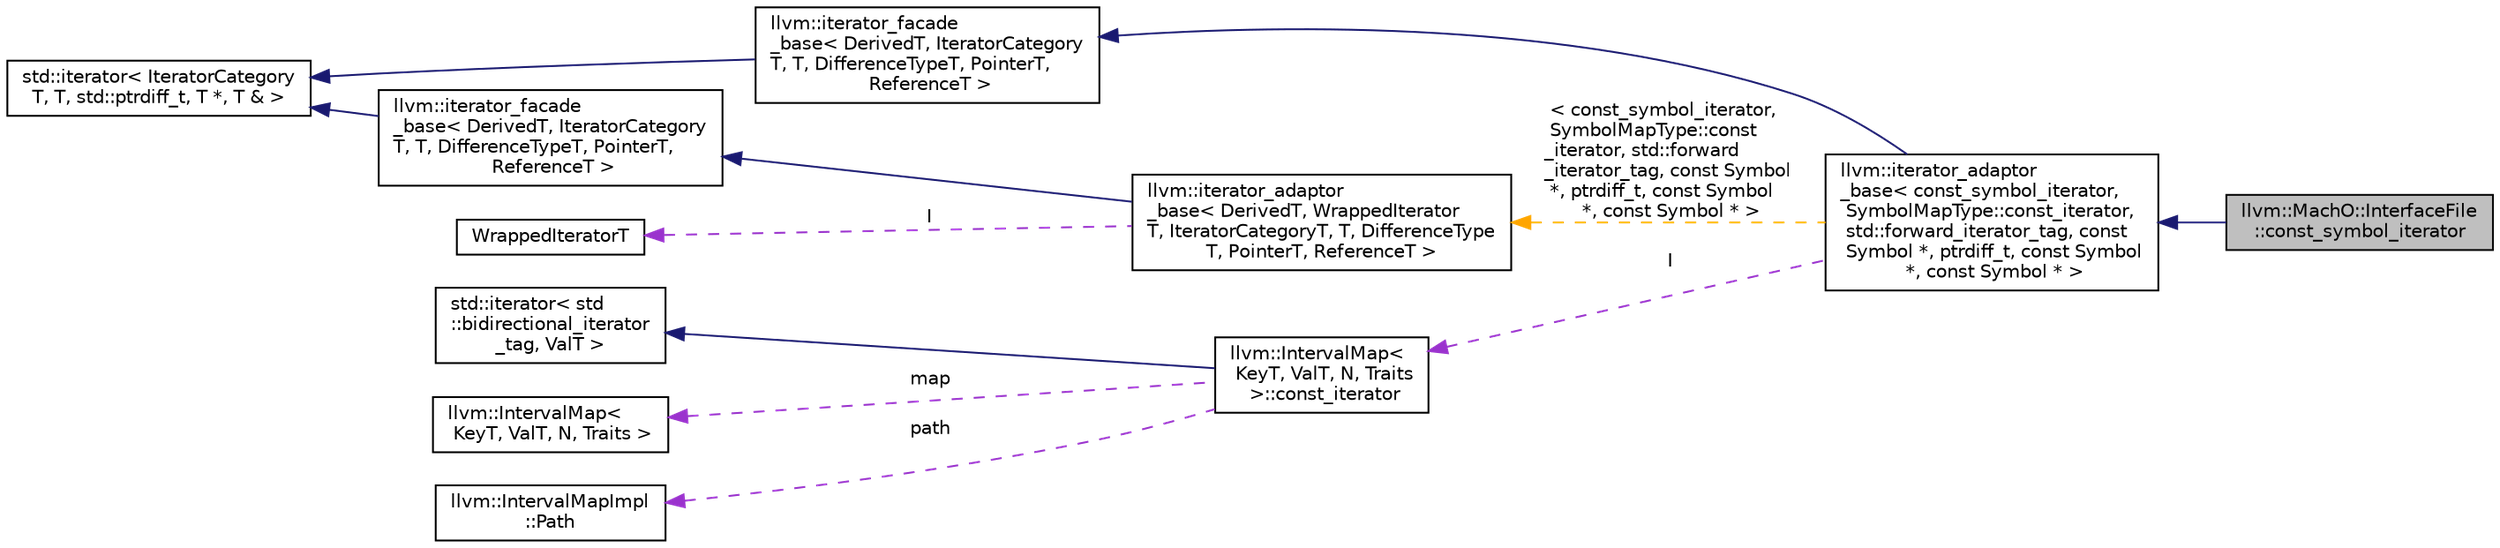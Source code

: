 digraph "llvm::MachO::InterfaceFile::const_symbol_iterator"
{
 // LATEX_PDF_SIZE
  bgcolor="transparent";
  edge [fontname="Helvetica",fontsize="10",labelfontname="Helvetica",labelfontsize="10"];
  node [fontname="Helvetica",fontsize="10",shape="box"];
  rankdir="LR";
  Node1 [label="llvm::MachO::InterfaceFile\l::const_symbol_iterator",height=0.2,width=0.4,color="black", fillcolor="grey75", style="filled", fontcolor="black",tooltip=" "];
  Node2 -> Node1 [dir="back",color="midnightblue",fontsize="10",style="solid",fontname="Helvetica"];
  Node2 [label="llvm::iterator_adaptor\l_base\< const_symbol_iterator,\l SymbolMapType::const_iterator,\l std::forward_iterator_tag, const\l Symbol *, ptrdiff_t, const Symbol\l *, const Symbol * \>",height=0.2,width=0.4,color="black",URL="$classllvm_1_1iterator__adaptor__base.html",tooltip=" "];
  Node3 -> Node2 [dir="back",color="midnightblue",fontsize="10",style="solid",fontname="Helvetica"];
  Node3 [label="llvm::iterator_facade\l_base\< DerivedT, IteratorCategory\lT, T, DifferenceTypeT, PointerT,\l ReferenceT \>",height=0.2,width=0.4,color="black",URL="$classllvm_1_1iterator__facade__base.html",tooltip="CRTP base class which implements the entire standard iterator facade in terms of a minimal subset of ..."];
  Node4 -> Node3 [dir="back",color="midnightblue",fontsize="10",style="solid",fontname="Helvetica"];
  Node4 [label="std::iterator\< IteratorCategory\lT, T, std::ptrdiff_t, T *, T & \>",height=0.2,width=0.4,color="black",tooltip=" "];
  Node5 -> Node2 [dir="back",color="darkorchid3",fontsize="10",style="dashed",label=" I" ,fontname="Helvetica"];
  Node5 [label="llvm::IntervalMap\<\l KeyT, ValT, N, Traits\l \>::const_iterator",height=0.2,width=0.4,color="black",URL="$classllvm_1_1IntervalMap_1_1const__iterator.html",tooltip=" "];
  Node6 -> Node5 [dir="back",color="midnightblue",fontsize="10",style="solid",fontname="Helvetica"];
  Node6 [label="std::iterator\< std\l::bidirectional_iterator\l_tag, ValT \>",height=0.2,width=0.4,color="black",tooltip=" "];
  Node7 -> Node5 [dir="back",color="darkorchid3",fontsize="10",style="dashed",label=" map" ,fontname="Helvetica"];
  Node7 [label="llvm::IntervalMap\<\l KeyT, ValT, N, Traits \>",height=0.2,width=0.4,color="black",URL="$classllvm_1_1IntervalMap.html",tooltip=" "];
  Node8 -> Node5 [dir="back",color="darkorchid3",fontsize="10",style="dashed",label=" path" ,fontname="Helvetica"];
  Node8 [label="llvm::IntervalMapImpl\l::Path",height=0.2,width=0.4,color="black",URL="$classllvm_1_1IntervalMapImpl_1_1Path.html",tooltip=" "];
  Node9 -> Node2 [dir="back",color="orange",fontsize="10",style="dashed",label=" \< const_symbol_iterator,\l SymbolMapType::const\l_iterator, std::forward\l_iterator_tag, const Symbol\l *, ptrdiff_t, const Symbol\l *, const Symbol * \>" ,fontname="Helvetica"];
  Node9 [label="llvm::iterator_adaptor\l_base\< DerivedT, WrappedIterator\lT, IteratorCategoryT, T, DifferenceType\lT, PointerT, ReferenceT \>",height=0.2,width=0.4,color="black",URL="$classllvm_1_1iterator__adaptor__base.html",tooltip="CRTP base class for adapting an iterator to a different type."];
  Node10 -> Node9 [dir="back",color="midnightblue",fontsize="10",style="solid",fontname="Helvetica"];
  Node10 [label="llvm::iterator_facade\l_base\< DerivedT, IteratorCategory\lT, T, DifferenceTypeT, PointerT,\l ReferenceT \>",height=0.2,width=0.4,color="black",URL="$classllvm_1_1iterator__facade__base.html",tooltip="CRTP base class which implements the entire standard iterator facade in terms of a minimal subset of ..."];
  Node4 -> Node10 [dir="back",color="midnightblue",fontsize="10",style="solid",fontname="Helvetica"];
  Node11 -> Node9 [dir="back",color="darkorchid3",fontsize="10",style="dashed",label=" I" ,fontname="Helvetica"];
  Node11 [label="WrappedIteratorT",height=0.2,width=0.4,color="black",URL="$classWrappedIteratorT.html",tooltip=" "];
}
